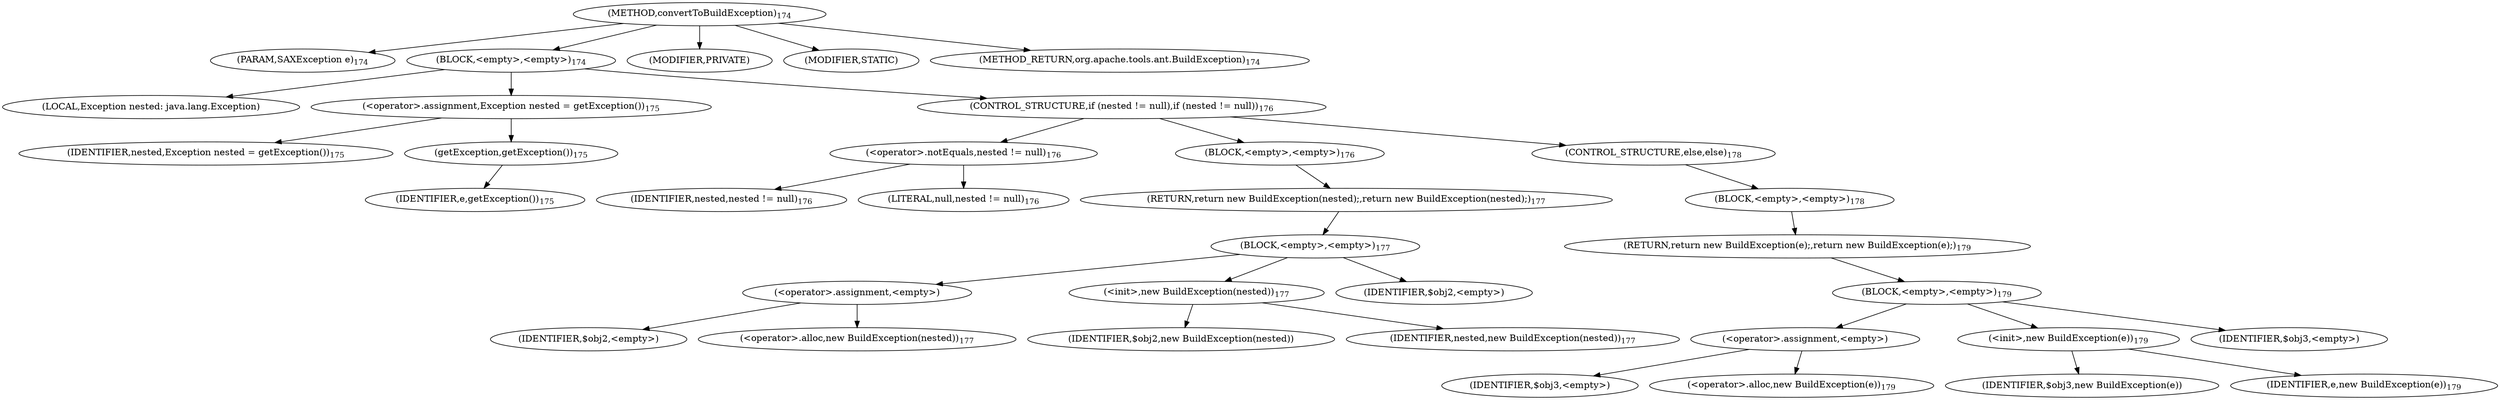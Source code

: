 digraph "convertToBuildException" {  
"132" [label = <(METHOD,convertToBuildException)<SUB>174</SUB>> ]
"133" [label = <(PARAM,SAXException e)<SUB>174</SUB>> ]
"134" [label = <(BLOCK,&lt;empty&gt;,&lt;empty&gt;)<SUB>174</SUB>> ]
"135" [label = <(LOCAL,Exception nested: java.lang.Exception)> ]
"136" [label = <(&lt;operator&gt;.assignment,Exception nested = getException())<SUB>175</SUB>> ]
"137" [label = <(IDENTIFIER,nested,Exception nested = getException())<SUB>175</SUB>> ]
"138" [label = <(getException,getException())<SUB>175</SUB>> ]
"139" [label = <(IDENTIFIER,e,getException())<SUB>175</SUB>> ]
"140" [label = <(CONTROL_STRUCTURE,if (nested != null),if (nested != null))<SUB>176</SUB>> ]
"141" [label = <(&lt;operator&gt;.notEquals,nested != null)<SUB>176</SUB>> ]
"142" [label = <(IDENTIFIER,nested,nested != null)<SUB>176</SUB>> ]
"143" [label = <(LITERAL,null,nested != null)<SUB>176</SUB>> ]
"144" [label = <(BLOCK,&lt;empty&gt;,&lt;empty&gt;)<SUB>176</SUB>> ]
"145" [label = <(RETURN,return new BuildException(nested);,return new BuildException(nested);)<SUB>177</SUB>> ]
"146" [label = <(BLOCK,&lt;empty&gt;,&lt;empty&gt;)<SUB>177</SUB>> ]
"147" [label = <(&lt;operator&gt;.assignment,&lt;empty&gt;)> ]
"148" [label = <(IDENTIFIER,$obj2,&lt;empty&gt;)> ]
"149" [label = <(&lt;operator&gt;.alloc,new BuildException(nested))<SUB>177</SUB>> ]
"150" [label = <(&lt;init&gt;,new BuildException(nested))<SUB>177</SUB>> ]
"151" [label = <(IDENTIFIER,$obj2,new BuildException(nested))> ]
"152" [label = <(IDENTIFIER,nested,new BuildException(nested))<SUB>177</SUB>> ]
"153" [label = <(IDENTIFIER,$obj2,&lt;empty&gt;)> ]
"154" [label = <(CONTROL_STRUCTURE,else,else)<SUB>178</SUB>> ]
"155" [label = <(BLOCK,&lt;empty&gt;,&lt;empty&gt;)<SUB>178</SUB>> ]
"156" [label = <(RETURN,return new BuildException(e);,return new BuildException(e);)<SUB>179</SUB>> ]
"157" [label = <(BLOCK,&lt;empty&gt;,&lt;empty&gt;)<SUB>179</SUB>> ]
"158" [label = <(&lt;operator&gt;.assignment,&lt;empty&gt;)> ]
"159" [label = <(IDENTIFIER,$obj3,&lt;empty&gt;)> ]
"160" [label = <(&lt;operator&gt;.alloc,new BuildException(e))<SUB>179</SUB>> ]
"161" [label = <(&lt;init&gt;,new BuildException(e))<SUB>179</SUB>> ]
"162" [label = <(IDENTIFIER,$obj3,new BuildException(e))> ]
"163" [label = <(IDENTIFIER,e,new BuildException(e))<SUB>179</SUB>> ]
"164" [label = <(IDENTIFIER,$obj3,&lt;empty&gt;)> ]
"165" [label = <(MODIFIER,PRIVATE)> ]
"166" [label = <(MODIFIER,STATIC)> ]
"167" [label = <(METHOD_RETURN,org.apache.tools.ant.BuildException)<SUB>174</SUB>> ]
  "132" -> "133" 
  "132" -> "134" 
  "132" -> "165" 
  "132" -> "166" 
  "132" -> "167" 
  "134" -> "135" 
  "134" -> "136" 
  "134" -> "140" 
  "136" -> "137" 
  "136" -> "138" 
  "138" -> "139" 
  "140" -> "141" 
  "140" -> "144" 
  "140" -> "154" 
  "141" -> "142" 
  "141" -> "143" 
  "144" -> "145" 
  "145" -> "146" 
  "146" -> "147" 
  "146" -> "150" 
  "146" -> "153" 
  "147" -> "148" 
  "147" -> "149" 
  "150" -> "151" 
  "150" -> "152" 
  "154" -> "155" 
  "155" -> "156" 
  "156" -> "157" 
  "157" -> "158" 
  "157" -> "161" 
  "157" -> "164" 
  "158" -> "159" 
  "158" -> "160" 
  "161" -> "162" 
  "161" -> "163" 
}

